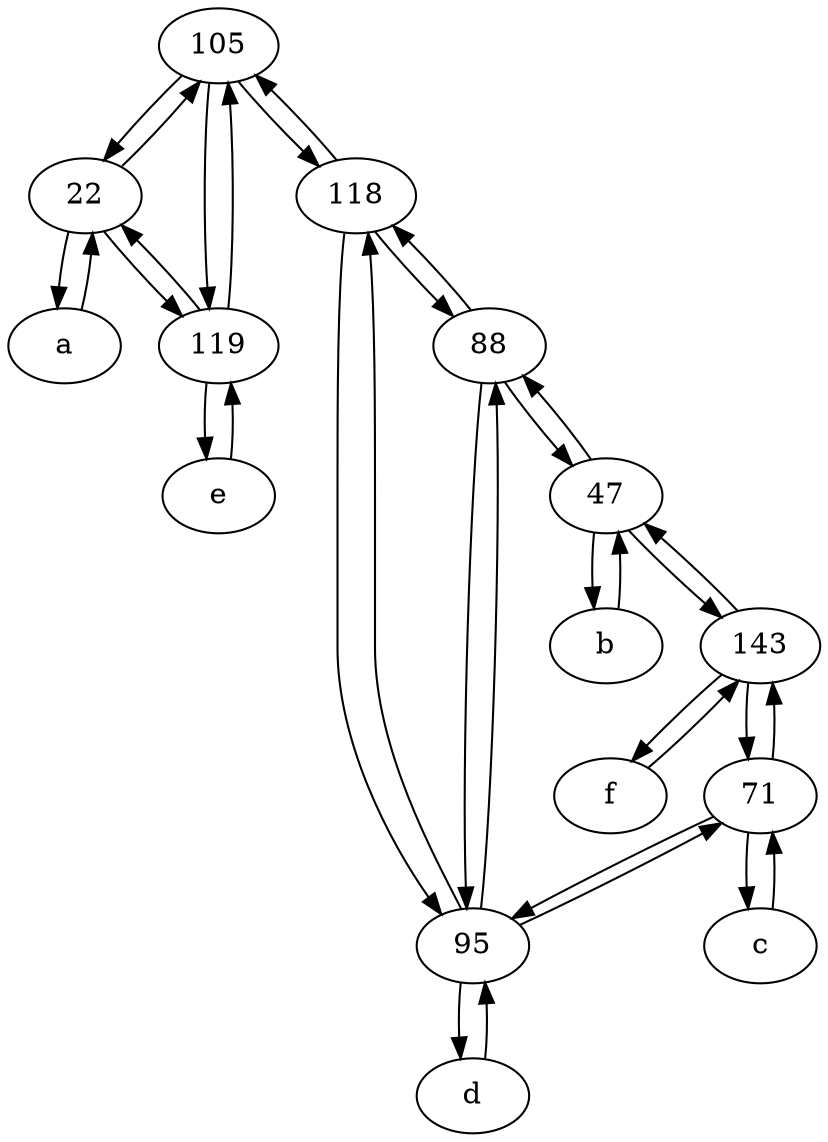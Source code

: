 digraph  {
	105;
	22;
	a [pos="40,10!"];
	47;
	c [pos="20,10!"];
	118;
	f [pos="15,45!"];
	b [pos="50,20!"];
	e [pos="30,50!"];
	71;
	119;
	95;
	d [pos="20,30!"];
	88;
	143;
	71 -> 143;
	88 -> 47;
	d -> 95;
	118 -> 88;
	105 -> 118;
	22 -> 105;
	c -> 71;
	47 -> 88;
	105 -> 22;
	47 -> b;
	95 -> 71;
	71 -> 95;
	105 -> 119;
	95 -> d;
	b -> 47;
	143 -> 71;
	95 -> 118;
	22 -> a;
	88 -> 95;
	f -> 143;
	95 -> 88;
	22 -> 119;
	118 -> 95;
	119 -> 105;
	143 -> 47;
	e -> 119;
	71 -> c;
	119 -> e;
	119 -> 22;
	a -> 22;
	88 -> 118;
	118 -> 105;
	143 -> f;
	47 -> 143;

	}